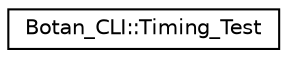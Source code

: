 digraph "Graphical Class Hierarchy"
{
  edge [fontname="Helvetica",fontsize="10",labelfontname="Helvetica",labelfontsize="10"];
  node [fontname="Helvetica",fontsize="10",shape=record];
  rankdir="LR";
  Node0 [label="Botan_CLI::Timing_Test",height=0.2,width=0.4,color="black", fillcolor="white", style="filled",URL="$class_botan___c_l_i_1_1_timing___test.html"];
}

